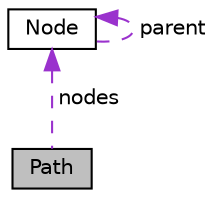 digraph "Path"
{
 // LATEX_PDF_SIZE
  edge [fontname="Helvetica",fontsize="10",labelfontname="Helvetica",labelfontsize="10"];
  node [fontname="Helvetica",fontsize="10",shape=record];
  Node1 [label="Path",height=0.2,width=0.4,color="black", fillcolor="grey75", style="filled", fontcolor="black",tooltip="A structure representing a path in a grid."];
  Node2 -> Node1 [dir="back",color="darkorchid3",fontsize="10",style="dashed",label=" nodes" ,fontname="Helvetica"];
  Node2 [label="Node",height=0.2,width=0.4,color="black", fillcolor="white", style="filled",URL="$d8/d49/structNode.html",tooltip="A structure representing a node in a grid."];
  Node2 -> Node2 [dir="back",color="darkorchid3",fontsize="10",style="dashed",label=" parent" ,fontname="Helvetica"];
}
